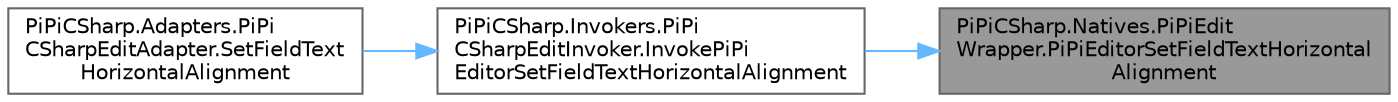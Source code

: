 digraph "PiPiCSharp.Natives.PiPiEditWrapper.PiPiEditorSetFieldTextHorizontalAlignment"
{
 // LATEX_PDF_SIZE
  bgcolor="transparent";
  edge [fontname=Helvetica,fontsize=10,labelfontname=Helvetica,labelfontsize=10];
  node [fontname=Helvetica,fontsize=10,shape=box,height=0.2,width=0.4];
  rankdir="RL";
  Node1 [id="Node000001",label="PiPiCSharp.Natives.PiPiEdit\lWrapper.PiPiEditorSetFieldTextHorizontal\lAlignment",height=0.2,width=0.4,color="gray40", fillcolor="grey60", style="filled", fontcolor="black",tooltip="Invoke c++ PiPiEditor SetFieldTextHorizontalAlignment."];
  Node1 -> Node2 [id="edge1_Node000001_Node000002",dir="back",color="steelblue1",style="solid",tooltip=" "];
  Node2 [id="Node000002",label="PiPiCSharp.Invokers.PiPi\lCSharpEditInvoker.InvokePiPi\lEditorSetFieldTextHorizontalAlignment",height=0.2,width=0.4,color="grey40", fillcolor="white", style="filled",URL="$class_pi_pi_c_sharp_1_1_invokers_1_1_pi_pi_c_sharp_edit_invoker.html#ae16ade9aecc98da9a3ecf1d229906641",tooltip="Invoke PiPiEditWrapper PiPiEditorSetFieldTextHorizontalAlignment."];
  Node2 -> Node3 [id="edge2_Node000002_Node000003",dir="back",color="steelblue1",style="solid",tooltip=" "];
  Node3 [id="Node000003",label="PiPiCSharp.Adapters.PiPi\lCSharpEditAdapter.SetFieldText\lHorizontalAlignment",height=0.2,width=0.4,color="grey40", fillcolor="white", style="filled",URL="$class_pi_pi_c_sharp_1_1_adapters_1_1_pi_pi_c_sharp_edit_adapter.html#aee172c4ea1a11eaf25aee4a44cb33a7d",tooltip="Set field text horizontal alignment."];
}

